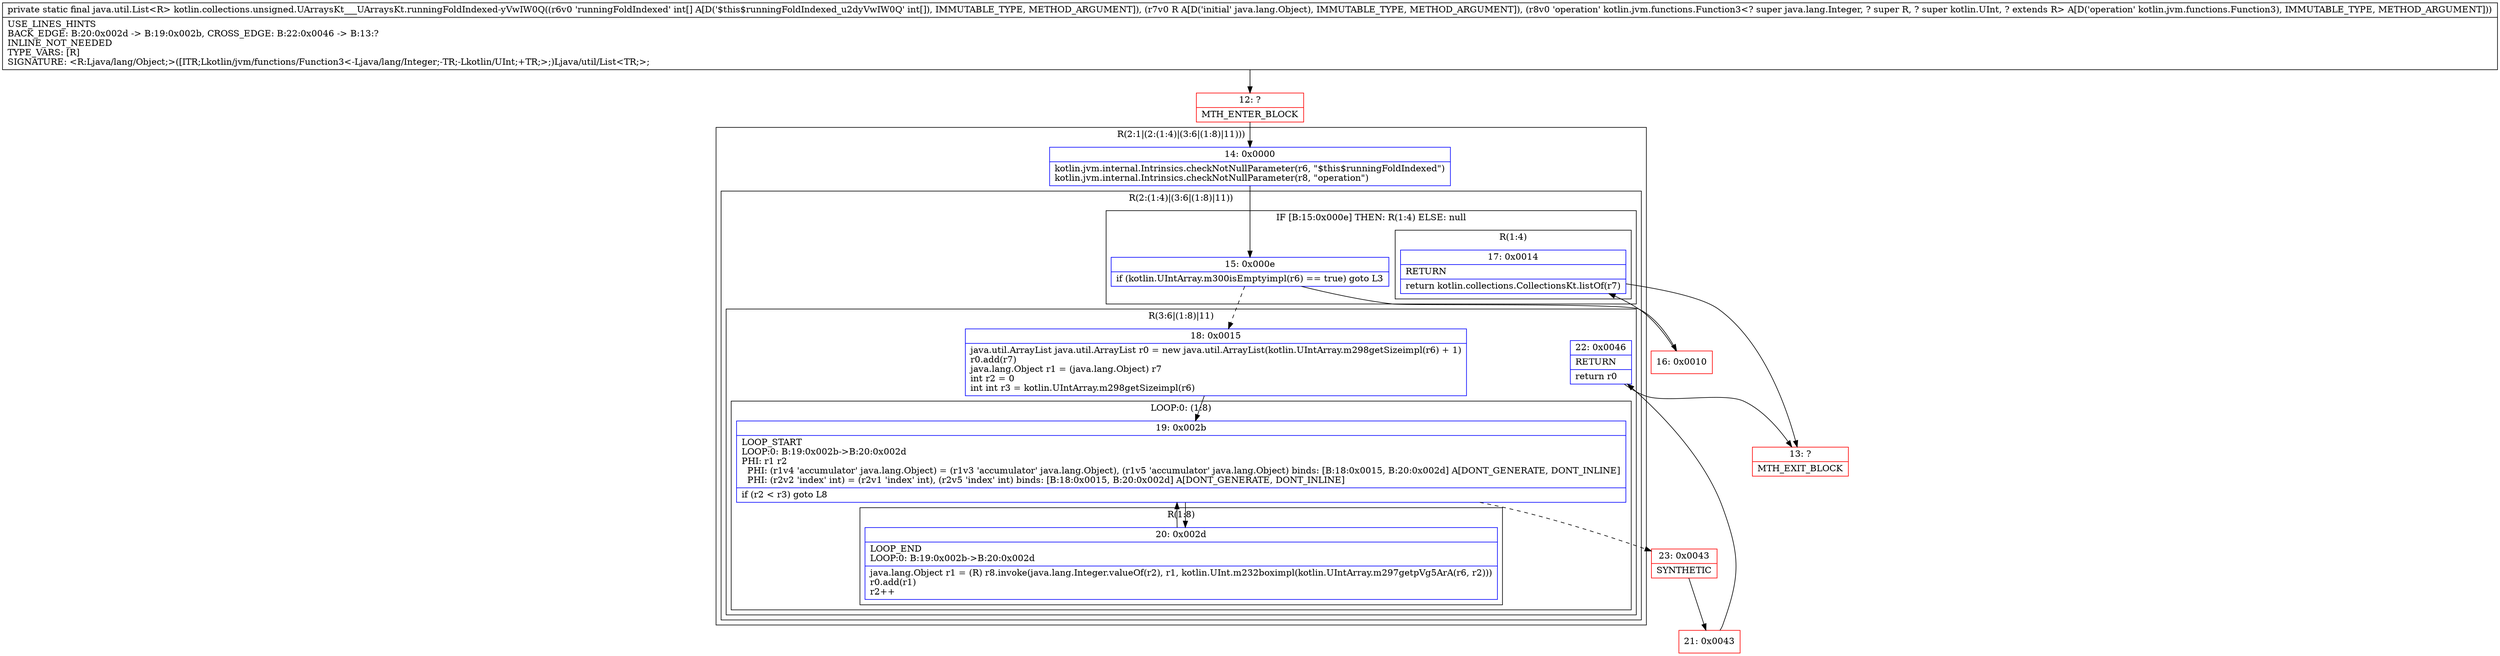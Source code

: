 digraph "CFG forkotlin.collections.unsigned.UArraysKt___UArraysKt.runningFoldIndexed\-yVwIW0Q([ILjava\/lang\/Object;Lkotlin\/jvm\/functions\/Function3;)Ljava\/util\/List;" {
subgraph cluster_Region_976889948 {
label = "R(2:1|(2:(1:4)|(3:6|(1:8)|11)))";
node [shape=record,color=blue];
Node_14 [shape=record,label="{14\:\ 0x0000|kotlin.jvm.internal.Intrinsics.checkNotNullParameter(r6, \"$this$runningFoldIndexed\")\lkotlin.jvm.internal.Intrinsics.checkNotNullParameter(r8, \"operation\")\l}"];
subgraph cluster_Region_1373431585 {
label = "R(2:(1:4)|(3:6|(1:8)|11))";
node [shape=record,color=blue];
subgraph cluster_IfRegion_2099009113 {
label = "IF [B:15:0x000e] THEN: R(1:4) ELSE: null";
node [shape=record,color=blue];
Node_15 [shape=record,label="{15\:\ 0x000e|if (kotlin.UIntArray.m300isEmptyimpl(r6) == true) goto L3\l}"];
subgraph cluster_Region_839393756 {
label = "R(1:4)";
node [shape=record,color=blue];
Node_17 [shape=record,label="{17\:\ 0x0014|RETURN\l|return kotlin.collections.CollectionsKt.listOf(r7)\l}"];
}
}
subgraph cluster_Region_1665033348 {
label = "R(3:6|(1:8)|11)";
node [shape=record,color=blue];
Node_18 [shape=record,label="{18\:\ 0x0015|java.util.ArrayList java.util.ArrayList r0 = new java.util.ArrayList(kotlin.UIntArray.m298getSizeimpl(r6) + 1)\lr0.add(r7)\ljava.lang.Object r1 = (java.lang.Object) r7\lint r2 = 0\lint int r3 = kotlin.UIntArray.m298getSizeimpl(r6)\l}"];
subgraph cluster_LoopRegion_883106676 {
label = "LOOP:0: (1:8)";
node [shape=record,color=blue];
Node_19 [shape=record,label="{19\:\ 0x002b|LOOP_START\lLOOP:0: B:19:0x002b\-\>B:20:0x002d\lPHI: r1 r2 \l  PHI: (r1v4 'accumulator' java.lang.Object) = (r1v3 'accumulator' java.lang.Object), (r1v5 'accumulator' java.lang.Object) binds: [B:18:0x0015, B:20:0x002d] A[DONT_GENERATE, DONT_INLINE]\l  PHI: (r2v2 'index' int) = (r2v1 'index' int), (r2v5 'index' int) binds: [B:18:0x0015, B:20:0x002d] A[DONT_GENERATE, DONT_INLINE]\l|if (r2 \< r3) goto L8\l}"];
subgraph cluster_Region_976289025 {
label = "R(1:8)";
node [shape=record,color=blue];
Node_20 [shape=record,label="{20\:\ 0x002d|LOOP_END\lLOOP:0: B:19:0x002b\-\>B:20:0x002d\l|java.lang.Object r1 = (R) r8.invoke(java.lang.Integer.valueOf(r2), r1, kotlin.UInt.m232boximpl(kotlin.UIntArray.m297getpVg5ArA(r6, r2)))\lr0.add(r1)\lr2++\l}"];
}
}
Node_22 [shape=record,label="{22\:\ 0x0046|RETURN\l|return r0\l}"];
}
}
}
Node_12 [shape=record,color=red,label="{12\:\ ?|MTH_ENTER_BLOCK\l}"];
Node_16 [shape=record,color=red,label="{16\:\ 0x0010}"];
Node_13 [shape=record,color=red,label="{13\:\ ?|MTH_EXIT_BLOCK\l}"];
Node_23 [shape=record,color=red,label="{23\:\ 0x0043|SYNTHETIC\l}"];
Node_21 [shape=record,color=red,label="{21\:\ 0x0043}"];
MethodNode[shape=record,label="{private static final java.util.List\<R\> kotlin.collections.unsigned.UArraysKt___UArraysKt.runningFoldIndexed\-yVwIW0Q((r6v0 'runningFoldIndexed' int[] A[D('$this$runningFoldIndexed_u2dyVwIW0Q' int[]), IMMUTABLE_TYPE, METHOD_ARGUMENT]), (r7v0 R A[D('initial' java.lang.Object), IMMUTABLE_TYPE, METHOD_ARGUMENT]), (r8v0 'operation' kotlin.jvm.functions.Function3\<? super java.lang.Integer, ? super R, ? super kotlin.UInt, ? extends R\> A[D('operation' kotlin.jvm.functions.Function3), IMMUTABLE_TYPE, METHOD_ARGUMENT]))  | USE_LINES_HINTS\lBACK_EDGE: B:20:0x002d \-\> B:19:0x002b, CROSS_EDGE: B:22:0x0046 \-\> B:13:?\lINLINE_NOT_NEEDED\lTYPE_VARS: [R]\lSIGNATURE: \<R:Ljava\/lang\/Object;\>([ITR;Lkotlin\/jvm\/functions\/Function3\<\-Ljava\/lang\/Integer;\-TR;\-Lkotlin\/UInt;+TR;\>;)Ljava\/util\/List\<TR;\>;\l}"];
MethodNode -> Node_12;Node_14 -> Node_15;
Node_15 -> Node_16;
Node_15 -> Node_18[style=dashed];
Node_17 -> Node_13;
Node_18 -> Node_19;
Node_19 -> Node_20;
Node_19 -> Node_23[style=dashed];
Node_20 -> Node_19;
Node_22 -> Node_13;
Node_12 -> Node_14;
Node_16 -> Node_17;
Node_23 -> Node_21;
Node_21 -> Node_22;
}


